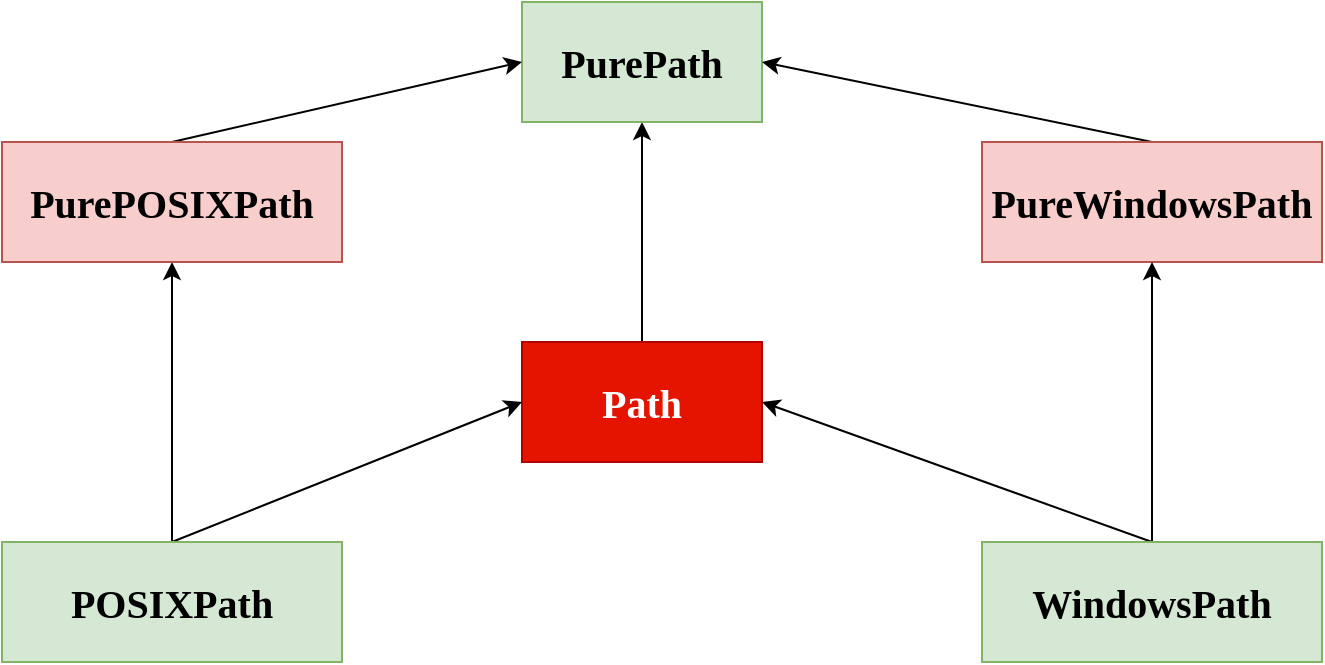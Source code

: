 <mxfile version="24.4.0" type="device">
  <diagram name="pathlib中各部分关系图" id="nqDJwFpK6WcAsmU01bYh">
    <mxGraphModel dx="1183" dy="692" grid="1" gridSize="10" guides="1" tooltips="1" connect="1" arrows="1" fold="1" page="1" pageScale="1" pageWidth="827" pageHeight="1169" math="0" shadow="0">
      <root>
        <mxCell id="0" />
        <mxCell id="1" parent="0" />
        <mxCell id="v0PZ84wOnB4Pp2IwO1_j-7" style="edgeStyle=orthogonalEdgeStyle;rounded=0;orthogonalLoop=1;jettySize=auto;html=1;exitX=0.5;exitY=0;exitDx=0;exitDy=0;" edge="1" parent="1" source="v0PZ84wOnB4Pp2IwO1_j-1" target="v0PZ84wOnB4Pp2IwO1_j-2">
          <mxGeometry relative="1" as="geometry" />
        </mxCell>
        <mxCell id="v0PZ84wOnB4Pp2IwO1_j-1" value="Path" style="rounded=0;whiteSpace=wrap;html=1;fontFamily=Sarasa Mono SC;fontSize=20;fontStyle=1;fillColor=#e51400;fontColor=#ffffff;strokeColor=#B20000;" vertex="1" parent="1">
          <mxGeometry x="360" y="390" width="120" height="60" as="geometry" />
        </mxCell>
        <mxCell id="v0PZ84wOnB4Pp2IwO1_j-2" value="PurePath" style="rounded=0;whiteSpace=wrap;html=1;fontFamily=Sarasa Mono SC;fontSize=20;fontStyle=1;fillColor=#d5e8d4;strokeColor=#82b366;" vertex="1" parent="1">
          <mxGeometry x="360" y="220" width="120" height="60" as="geometry" />
        </mxCell>
        <mxCell id="v0PZ84wOnB4Pp2IwO1_j-13" style="rounded=0;orthogonalLoop=1;jettySize=auto;html=1;exitX=0.5;exitY=0;exitDx=0;exitDy=0;entryX=1;entryY=0.5;entryDx=0;entryDy=0;" edge="1" parent="1" source="v0PZ84wOnB4Pp2IwO1_j-3" target="v0PZ84wOnB4Pp2IwO1_j-2">
          <mxGeometry relative="1" as="geometry" />
        </mxCell>
        <mxCell id="v0PZ84wOnB4Pp2IwO1_j-3" value="PureWindowsPath" style="rounded=0;whiteSpace=wrap;html=1;fontFamily=Sarasa Mono SC;fontSize=20;fontStyle=1;fillColor=#f8cecc;strokeColor=#b85450;" vertex="1" parent="1">
          <mxGeometry x="590" y="290" width="170" height="60" as="geometry" />
        </mxCell>
        <mxCell id="v0PZ84wOnB4Pp2IwO1_j-10" style="rounded=0;orthogonalLoop=1;jettySize=auto;html=1;exitX=0.5;exitY=0;exitDx=0;exitDy=0;entryX=0.5;entryY=1;entryDx=0;entryDy=0;" edge="1" parent="1" source="v0PZ84wOnB4Pp2IwO1_j-4" target="v0PZ84wOnB4Pp2IwO1_j-3">
          <mxGeometry relative="1" as="geometry" />
        </mxCell>
        <mxCell id="v0PZ84wOnB4Pp2IwO1_j-11" style="rounded=0;orthogonalLoop=1;jettySize=auto;html=1;exitX=0.5;exitY=0;exitDx=0;exitDy=0;entryX=1;entryY=0.5;entryDx=0;entryDy=0;" edge="1" parent="1" source="v0PZ84wOnB4Pp2IwO1_j-4" target="v0PZ84wOnB4Pp2IwO1_j-1">
          <mxGeometry relative="1" as="geometry" />
        </mxCell>
        <mxCell id="v0PZ84wOnB4Pp2IwO1_j-4" value="WindowsPath" style="rounded=0;whiteSpace=wrap;html=1;fontFamily=Sarasa Mono SC;fontSize=20;fontStyle=1;fillColor=#d5e8d4;strokeColor=#82b366;" vertex="1" parent="1">
          <mxGeometry x="590" y="490" width="170" height="60" as="geometry" />
        </mxCell>
        <mxCell id="v0PZ84wOnB4Pp2IwO1_j-8" style="rounded=0;orthogonalLoop=1;jettySize=auto;html=1;exitX=0.5;exitY=0;exitDx=0;exitDy=0;entryX=0.5;entryY=1;entryDx=0;entryDy=0;" edge="1" parent="1" source="v0PZ84wOnB4Pp2IwO1_j-5" target="v0PZ84wOnB4Pp2IwO1_j-6">
          <mxGeometry relative="1" as="geometry" />
        </mxCell>
        <mxCell id="v0PZ84wOnB4Pp2IwO1_j-9" style="rounded=0;orthogonalLoop=1;jettySize=auto;html=1;exitX=0.5;exitY=0;exitDx=0;exitDy=0;entryX=0;entryY=0.5;entryDx=0;entryDy=0;" edge="1" parent="1" source="v0PZ84wOnB4Pp2IwO1_j-5" target="v0PZ84wOnB4Pp2IwO1_j-1">
          <mxGeometry relative="1" as="geometry" />
        </mxCell>
        <mxCell id="v0PZ84wOnB4Pp2IwO1_j-5" value="POSIXPath" style="rounded=0;whiteSpace=wrap;html=1;fontFamily=Sarasa Mono SC;fontSize=20;fontStyle=1;fillColor=#d5e8d4;strokeColor=#82b366;" vertex="1" parent="1">
          <mxGeometry x="100" y="490" width="170" height="60" as="geometry" />
        </mxCell>
        <mxCell id="v0PZ84wOnB4Pp2IwO1_j-12" style="rounded=0;orthogonalLoop=1;jettySize=auto;html=1;exitX=0.5;exitY=0;exitDx=0;exitDy=0;entryX=0;entryY=0.5;entryDx=0;entryDy=0;" edge="1" parent="1" source="v0PZ84wOnB4Pp2IwO1_j-6" target="v0PZ84wOnB4Pp2IwO1_j-2">
          <mxGeometry relative="1" as="geometry" />
        </mxCell>
        <mxCell id="v0PZ84wOnB4Pp2IwO1_j-6" value="PurePOSIXPath" style="rounded=0;whiteSpace=wrap;html=1;fontFamily=Sarasa Mono SC;fontSize=20;fontStyle=1;fillColor=#f8cecc;strokeColor=#b85450;" vertex="1" parent="1">
          <mxGeometry x="100" y="290" width="170" height="60" as="geometry" />
        </mxCell>
      </root>
    </mxGraphModel>
  </diagram>
</mxfile>
